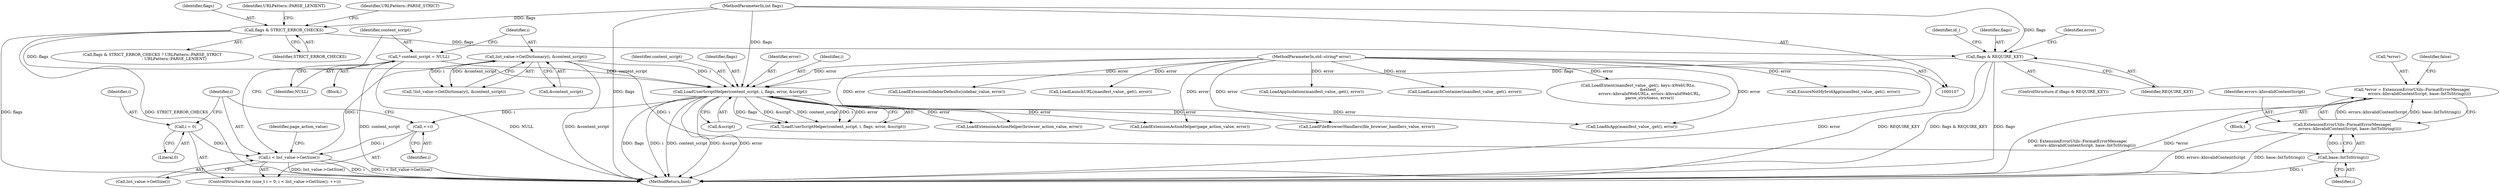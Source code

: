 digraph "0_Chrome_697cd7e2ce2535696f1b9e5cfb474cc36a734747@pointer" {
"1001060" [label="(Call,*error = ExtensionErrorUtils::FormatErrorMessage(\n            errors::kInvalidContentScript, base::IntToString(i)))"];
"1001063" [label="(Call,ExtensionErrorUtils::FormatErrorMessage(\n            errors::kInvalidContentScript, base::IntToString(i)))"];
"1001065" [label="(Call,base::IntToString(i))"];
"1001055" [label="(Call,list_value->GetDictionary(i, &content_script))"];
"1001043" [label="(Call,i < list_value->GetSize())"];
"1001040" [label="(Call,i = 0)"];
"1001046" [label="(Call,++i)"];
"1001072" [label="(Call,LoadUserScriptHelper(content_script, i, flags, error, &script))"];
"1001050" [label="(Call,* content_script = NULL)"];
"1000153" [label="(Call,flags & REQUIRE_KEY)"];
"1000116" [label="(Call,flags & STRICT_ERROR_CHECKS)"];
"1000109" [label="(MethodParameterIn,int flags)"];
"1000110" [label="(MethodParameterIn,std::string* error)"];
"1001047" [label="(Identifier,i)"];
"1000116" [label="(Call,flags & STRICT_ERROR_CHECKS)"];
"1001054" [label="(Call,!list_value->GetDictionary(i, &content_script))"];
"1001072" [label="(Call,LoadUserScriptHelper(content_script, i, flags, error, &script))"];
"1001064" [label="(Identifier,errors::kInvalidContentScript)"];
"1001235" [label="(Call,LoadFileBrowserHandlers(file_browser_handlers_value, error))"];
"1001073" [label="(Identifier,content_script)"];
"1001075" [label="(Identifier,flags)"];
"1001246" [label="(Call,LoadIsApp(manifest_value_.get(), error))"];
"1001071" [label="(Call,!LoadUserScriptHelper(content_script, i, flags, error, &script))"];
"1000118" [label="(Identifier,STRICT_ERROR_CHECKS)"];
"1001041" [label="(Identifier,i)"];
"1001063" [label="(Call,ExtensionErrorUtils::FormatErrorMessage(\n            errors::kInvalidContentScript, base::IntToString(i)))"];
"1001205" [label="(Call,LoadExtensionActionHelper(browser_action_value, error))"];
"1001065" [label="(Call,base::IntToString(i))"];
"1001059" [label="(Block,)"];
"1000159" [label="(Identifier,error)"];
"1001094" [label="(Identifier,page_action_value)"];
"1001061" [label="(Call,*error)"];
"1001042" [label="(Literal,0)"];
"1001276" [label="(Call,LoadAppIsolation(manifest_value_.get(), error))"];
"1001272" [label="(Call,LoadLaunchContainer(manifest_value_.get(), error))"];
"1001060" [label="(Call,*error = ExtensionErrorUtils::FormatErrorMessage(\n            errors::kInvalidContentScript, base::IntToString(i)))"];
"1001055" [label="(Call,list_value->GetDictionary(i, &content_script))"];
"1001044" [label="(Identifier,i)"];
"1000110" [label="(MethodParameterIn,std::string* error)"];
"1001038" [label="(ControlStructure,for (size_t i = 0; i < list_value->GetSize(); ++i))"];
"1000119" [label="(Identifier,URLPattern::PARSE_STRICT)"];
"1001077" [label="(Call,&script)"];
"1001048" [label="(Block,)"];
"1001251" [label="(Call,LoadExtent(manifest_value_.get(), keys::kWebURLs,\n                  &extent_,\n                  errors::kInvalidWebURLs, errors::kInvalidWebURL,\n                  parse_strictness, error))"];
"1000166" [label="(Identifier,id_)"];
"1001051" [label="(Identifier,content_script)"];
"1001040" [label="(Call,i = 0)"];
"1001076" [label="(Identifier,error)"];
"1001046" [label="(Call,++i)"];
"1001045" [label="(Call,list_value->GetSize())"];
"1001175" [label="(Call,LoadExtensionActionHelper(page_action_value, error))"];
"1000117" [label="(Identifier,flags)"];
"1000154" [label="(Identifier,flags)"];
"1000109" [label="(MethodParameterIn,int flags)"];
"1001056" [label="(Identifier,i)"];
"1000152" [label="(ControlStructure,if (flags & REQUIRE_KEY))"];
"1001262" [label="(Call,EnsureNotHybridApp(manifest_value_.get(), error))"];
"1002005" [label="(MethodReturn,bool)"];
"1001068" [label="(Identifier,false)"];
"1000153" [label="(Call,flags & REQUIRE_KEY)"];
"1000115" [label="(Call,flags & STRICT_ERROR_CHECKS ? URLPattern::PARSE_STRICT\n                                   : URLPattern::PARSE_LENIENT)"];
"1001057" [label="(Call,&content_script)"];
"1001043" [label="(Call,i < list_value->GetSize())"];
"1001788" [label="(Call,LoadExtensionSidebarDefaults(sidebar_value, error))"];
"1001066" [label="(Identifier,i)"];
"1001052" [label="(Identifier,NULL)"];
"1001267" [label="(Call,LoadLaunchURL(manifest_value_.get(), error))"];
"1001074" [label="(Identifier,i)"];
"1001050" [label="(Call,* content_script = NULL)"];
"1000155" [label="(Identifier,REQUIRE_KEY)"];
"1000120" [label="(Identifier,URLPattern::PARSE_LENIENT)"];
"1001060" -> "1001059"  [label="AST: "];
"1001060" -> "1001063"  [label="CFG: "];
"1001061" -> "1001060"  [label="AST: "];
"1001063" -> "1001060"  [label="AST: "];
"1001068" -> "1001060"  [label="CFG: "];
"1001060" -> "1002005"  [label="DDG: *error"];
"1001060" -> "1002005"  [label="DDG: ExtensionErrorUtils::FormatErrorMessage(\n            errors::kInvalidContentScript, base::IntToString(i))"];
"1001063" -> "1001060"  [label="DDG: errors::kInvalidContentScript"];
"1001063" -> "1001060"  [label="DDG: base::IntToString(i)"];
"1001063" -> "1001065"  [label="CFG: "];
"1001064" -> "1001063"  [label="AST: "];
"1001065" -> "1001063"  [label="AST: "];
"1001063" -> "1002005"  [label="DDG: errors::kInvalidContentScript"];
"1001063" -> "1002005"  [label="DDG: base::IntToString(i)"];
"1001065" -> "1001063"  [label="DDG: i"];
"1001065" -> "1001066"  [label="CFG: "];
"1001066" -> "1001065"  [label="AST: "];
"1001065" -> "1002005"  [label="DDG: i"];
"1001055" -> "1001065"  [label="DDG: i"];
"1001055" -> "1001054"  [label="AST: "];
"1001055" -> "1001057"  [label="CFG: "];
"1001056" -> "1001055"  [label="AST: "];
"1001057" -> "1001055"  [label="AST: "];
"1001054" -> "1001055"  [label="CFG: "];
"1001055" -> "1002005"  [label="DDG: &content_script"];
"1001055" -> "1001054"  [label="DDG: i"];
"1001055" -> "1001054"  [label="DDG: &content_script"];
"1001043" -> "1001055"  [label="DDG: i"];
"1001055" -> "1001072"  [label="DDG: i"];
"1001043" -> "1001038"  [label="AST: "];
"1001043" -> "1001045"  [label="CFG: "];
"1001044" -> "1001043"  [label="AST: "];
"1001045" -> "1001043"  [label="AST: "];
"1001051" -> "1001043"  [label="CFG: "];
"1001094" -> "1001043"  [label="CFG: "];
"1001043" -> "1002005"  [label="DDG: list_value->GetSize()"];
"1001043" -> "1002005"  [label="DDG: i"];
"1001043" -> "1002005"  [label="DDG: i < list_value->GetSize()"];
"1001040" -> "1001043"  [label="DDG: i"];
"1001046" -> "1001043"  [label="DDG: i"];
"1001040" -> "1001038"  [label="AST: "];
"1001040" -> "1001042"  [label="CFG: "];
"1001041" -> "1001040"  [label="AST: "];
"1001042" -> "1001040"  [label="AST: "];
"1001044" -> "1001040"  [label="CFG: "];
"1001046" -> "1001038"  [label="AST: "];
"1001046" -> "1001047"  [label="CFG: "];
"1001047" -> "1001046"  [label="AST: "];
"1001044" -> "1001046"  [label="CFG: "];
"1001072" -> "1001046"  [label="DDG: i"];
"1001072" -> "1001071"  [label="AST: "];
"1001072" -> "1001077"  [label="CFG: "];
"1001073" -> "1001072"  [label="AST: "];
"1001074" -> "1001072"  [label="AST: "];
"1001075" -> "1001072"  [label="AST: "];
"1001076" -> "1001072"  [label="AST: "];
"1001077" -> "1001072"  [label="AST: "];
"1001071" -> "1001072"  [label="CFG: "];
"1001072" -> "1002005"  [label="DDG: flags"];
"1001072" -> "1002005"  [label="DDG: i"];
"1001072" -> "1002005"  [label="DDG: content_script"];
"1001072" -> "1002005"  [label="DDG: &script"];
"1001072" -> "1002005"  [label="DDG: error"];
"1001072" -> "1001071"  [label="DDG: flags"];
"1001072" -> "1001071"  [label="DDG: &script"];
"1001072" -> "1001071"  [label="DDG: content_script"];
"1001072" -> "1001071"  [label="DDG: i"];
"1001072" -> "1001071"  [label="DDG: error"];
"1001050" -> "1001072"  [label="DDG: content_script"];
"1000153" -> "1001072"  [label="DDG: flags"];
"1000116" -> "1001072"  [label="DDG: flags"];
"1000109" -> "1001072"  [label="DDG: flags"];
"1000110" -> "1001072"  [label="DDG: error"];
"1001072" -> "1001175"  [label="DDG: error"];
"1001072" -> "1001205"  [label="DDG: error"];
"1001072" -> "1001235"  [label="DDG: error"];
"1001072" -> "1001246"  [label="DDG: error"];
"1001050" -> "1001048"  [label="AST: "];
"1001050" -> "1001052"  [label="CFG: "];
"1001051" -> "1001050"  [label="AST: "];
"1001052" -> "1001050"  [label="AST: "];
"1001056" -> "1001050"  [label="CFG: "];
"1001050" -> "1002005"  [label="DDG: content_script"];
"1001050" -> "1002005"  [label="DDG: NULL"];
"1000153" -> "1000152"  [label="AST: "];
"1000153" -> "1000155"  [label="CFG: "];
"1000154" -> "1000153"  [label="AST: "];
"1000155" -> "1000153"  [label="AST: "];
"1000159" -> "1000153"  [label="CFG: "];
"1000166" -> "1000153"  [label="CFG: "];
"1000153" -> "1002005"  [label="DDG: REQUIRE_KEY"];
"1000153" -> "1002005"  [label="DDG: flags & REQUIRE_KEY"];
"1000153" -> "1002005"  [label="DDG: flags"];
"1000116" -> "1000153"  [label="DDG: flags"];
"1000109" -> "1000153"  [label="DDG: flags"];
"1000116" -> "1000115"  [label="AST: "];
"1000116" -> "1000118"  [label="CFG: "];
"1000117" -> "1000116"  [label="AST: "];
"1000118" -> "1000116"  [label="AST: "];
"1000119" -> "1000116"  [label="CFG: "];
"1000120" -> "1000116"  [label="CFG: "];
"1000116" -> "1002005"  [label="DDG: flags"];
"1000116" -> "1002005"  [label="DDG: STRICT_ERROR_CHECKS"];
"1000109" -> "1000116"  [label="DDG: flags"];
"1000109" -> "1000107"  [label="AST: "];
"1000109" -> "1002005"  [label="DDG: flags"];
"1000110" -> "1000107"  [label="AST: "];
"1000110" -> "1002005"  [label="DDG: error"];
"1000110" -> "1001175"  [label="DDG: error"];
"1000110" -> "1001205"  [label="DDG: error"];
"1000110" -> "1001235"  [label="DDG: error"];
"1000110" -> "1001246"  [label="DDG: error"];
"1000110" -> "1001251"  [label="DDG: error"];
"1000110" -> "1001262"  [label="DDG: error"];
"1000110" -> "1001267"  [label="DDG: error"];
"1000110" -> "1001272"  [label="DDG: error"];
"1000110" -> "1001276"  [label="DDG: error"];
"1000110" -> "1001788"  [label="DDG: error"];
}
